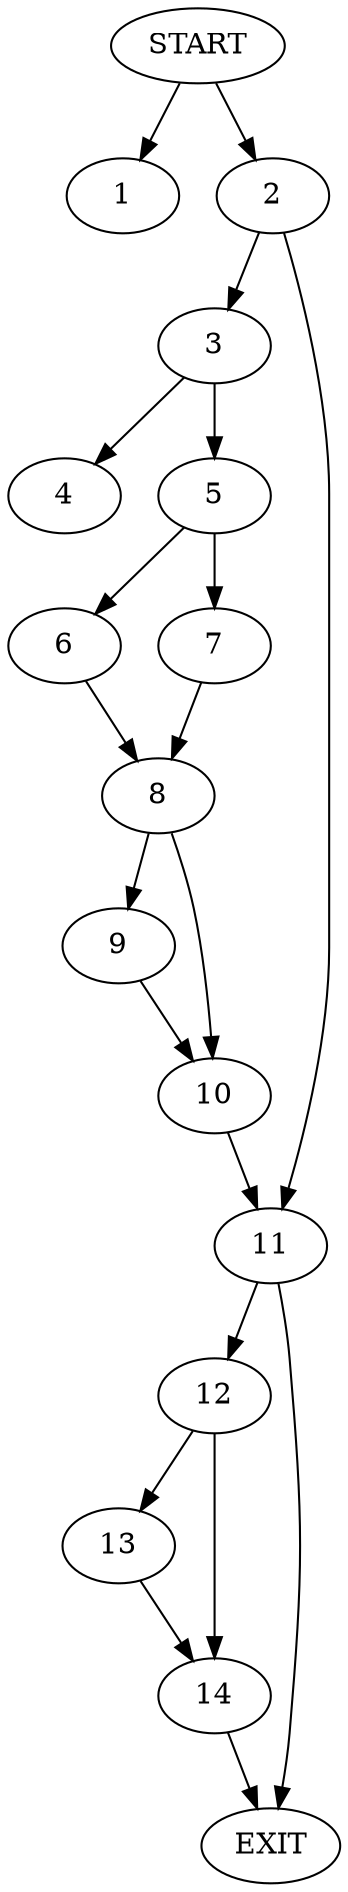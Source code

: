 digraph { 
0 [label="START"];
1;
2;
3;
4;
5;
6;
7;
8;
9;
10;
11;
12;
13;
14;
15[label="EXIT"];
0 -> 1;
0 -> 2;
2 -> 3;
2 -> 11;
3 -> 4;
3 -> 5;
5 -> 6;
5 -> 7;
6 -> 8;
7 -> 8;
8 -> 9;
8 -> 10;
9 -> 10;
10 -> 11;
11 -> 12;
11 -> 15;
12 -> 13;
12 -> 14;
13 -> 14;
14 -> 15;
}